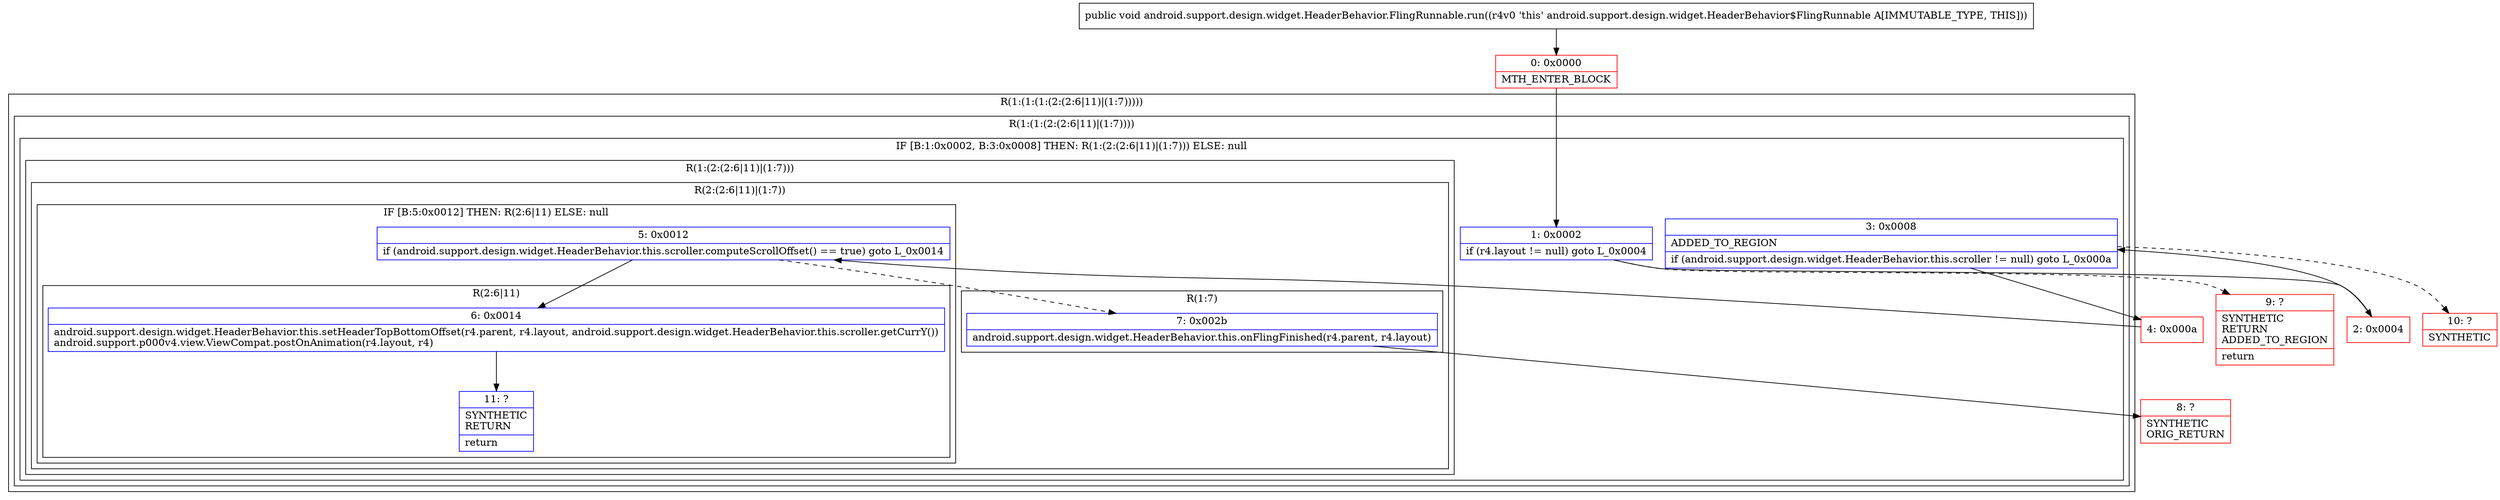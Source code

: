 digraph "CFG forandroid.support.design.widget.HeaderBehavior.FlingRunnable.run()V" {
subgraph cluster_Region_1913609337 {
label = "R(1:(1:(1:(2:(2:6|11)|(1:7)))))";
node [shape=record,color=blue];
subgraph cluster_Region_1469005673 {
label = "R(1:(1:(2:(2:6|11)|(1:7))))";
node [shape=record,color=blue];
subgraph cluster_IfRegion_868175896 {
label = "IF [B:1:0x0002, B:3:0x0008] THEN: R(1:(2:(2:6|11)|(1:7))) ELSE: null";
node [shape=record,color=blue];
Node_1 [shape=record,label="{1\:\ 0x0002|if (r4.layout != null) goto L_0x0004\l}"];
Node_3 [shape=record,label="{3\:\ 0x0008|ADDED_TO_REGION\l|if (android.support.design.widget.HeaderBehavior.this.scroller != null) goto L_0x000a\l}"];
subgraph cluster_Region_2133069454 {
label = "R(1:(2:(2:6|11)|(1:7)))";
node [shape=record,color=blue];
subgraph cluster_Region_2009098631 {
label = "R(2:(2:6|11)|(1:7))";
node [shape=record,color=blue];
subgraph cluster_IfRegion_1503294561 {
label = "IF [B:5:0x0012] THEN: R(2:6|11) ELSE: null";
node [shape=record,color=blue];
Node_5 [shape=record,label="{5\:\ 0x0012|if (android.support.design.widget.HeaderBehavior.this.scroller.computeScrollOffset() == true) goto L_0x0014\l}"];
subgraph cluster_Region_275562714 {
label = "R(2:6|11)";
node [shape=record,color=blue];
Node_6 [shape=record,label="{6\:\ 0x0014|android.support.design.widget.HeaderBehavior.this.setHeaderTopBottomOffset(r4.parent, r4.layout, android.support.design.widget.HeaderBehavior.this.scroller.getCurrY())\landroid.support.p000v4.view.ViewCompat.postOnAnimation(r4.layout, r4)\l}"];
Node_11 [shape=record,label="{11\:\ ?|SYNTHETIC\lRETURN\l|return\l}"];
}
}
subgraph cluster_Region_1340337191 {
label = "R(1:7)";
node [shape=record,color=blue];
Node_7 [shape=record,label="{7\:\ 0x002b|android.support.design.widget.HeaderBehavior.this.onFlingFinished(r4.parent, r4.layout)\l}"];
}
}
}
}
}
}
Node_0 [shape=record,color=red,label="{0\:\ 0x0000|MTH_ENTER_BLOCK\l}"];
Node_2 [shape=record,color=red,label="{2\:\ 0x0004}"];
Node_4 [shape=record,color=red,label="{4\:\ 0x000a}"];
Node_8 [shape=record,color=red,label="{8\:\ ?|SYNTHETIC\lORIG_RETURN\l}"];
Node_9 [shape=record,color=red,label="{9\:\ ?|SYNTHETIC\lRETURN\lADDED_TO_REGION\l|return\l}"];
Node_10 [shape=record,color=red,label="{10\:\ ?|SYNTHETIC\l}"];
MethodNode[shape=record,label="{public void android.support.design.widget.HeaderBehavior.FlingRunnable.run((r4v0 'this' android.support.design.widget.HeaderBehavior$FlingRunnable A[IMMUTABLE_TYPE, THIS])) }"];
MethodNode -> Node_0;
Node_1 -> Node_2;
Node_1 -> Node_9[style=dashed];
Node_3 -> Node_4;
Node_3 -> Node_10[style=dashed];
Node_5 -> Node_6;
Node_5 -> Node_7[style=dashed];
Node_6 -> Node_11;
Node_7 -> Node_8;
Node_0 -> Node_1;
Node_2 -> Node_3;
Node_4 -> Node_5;
}

